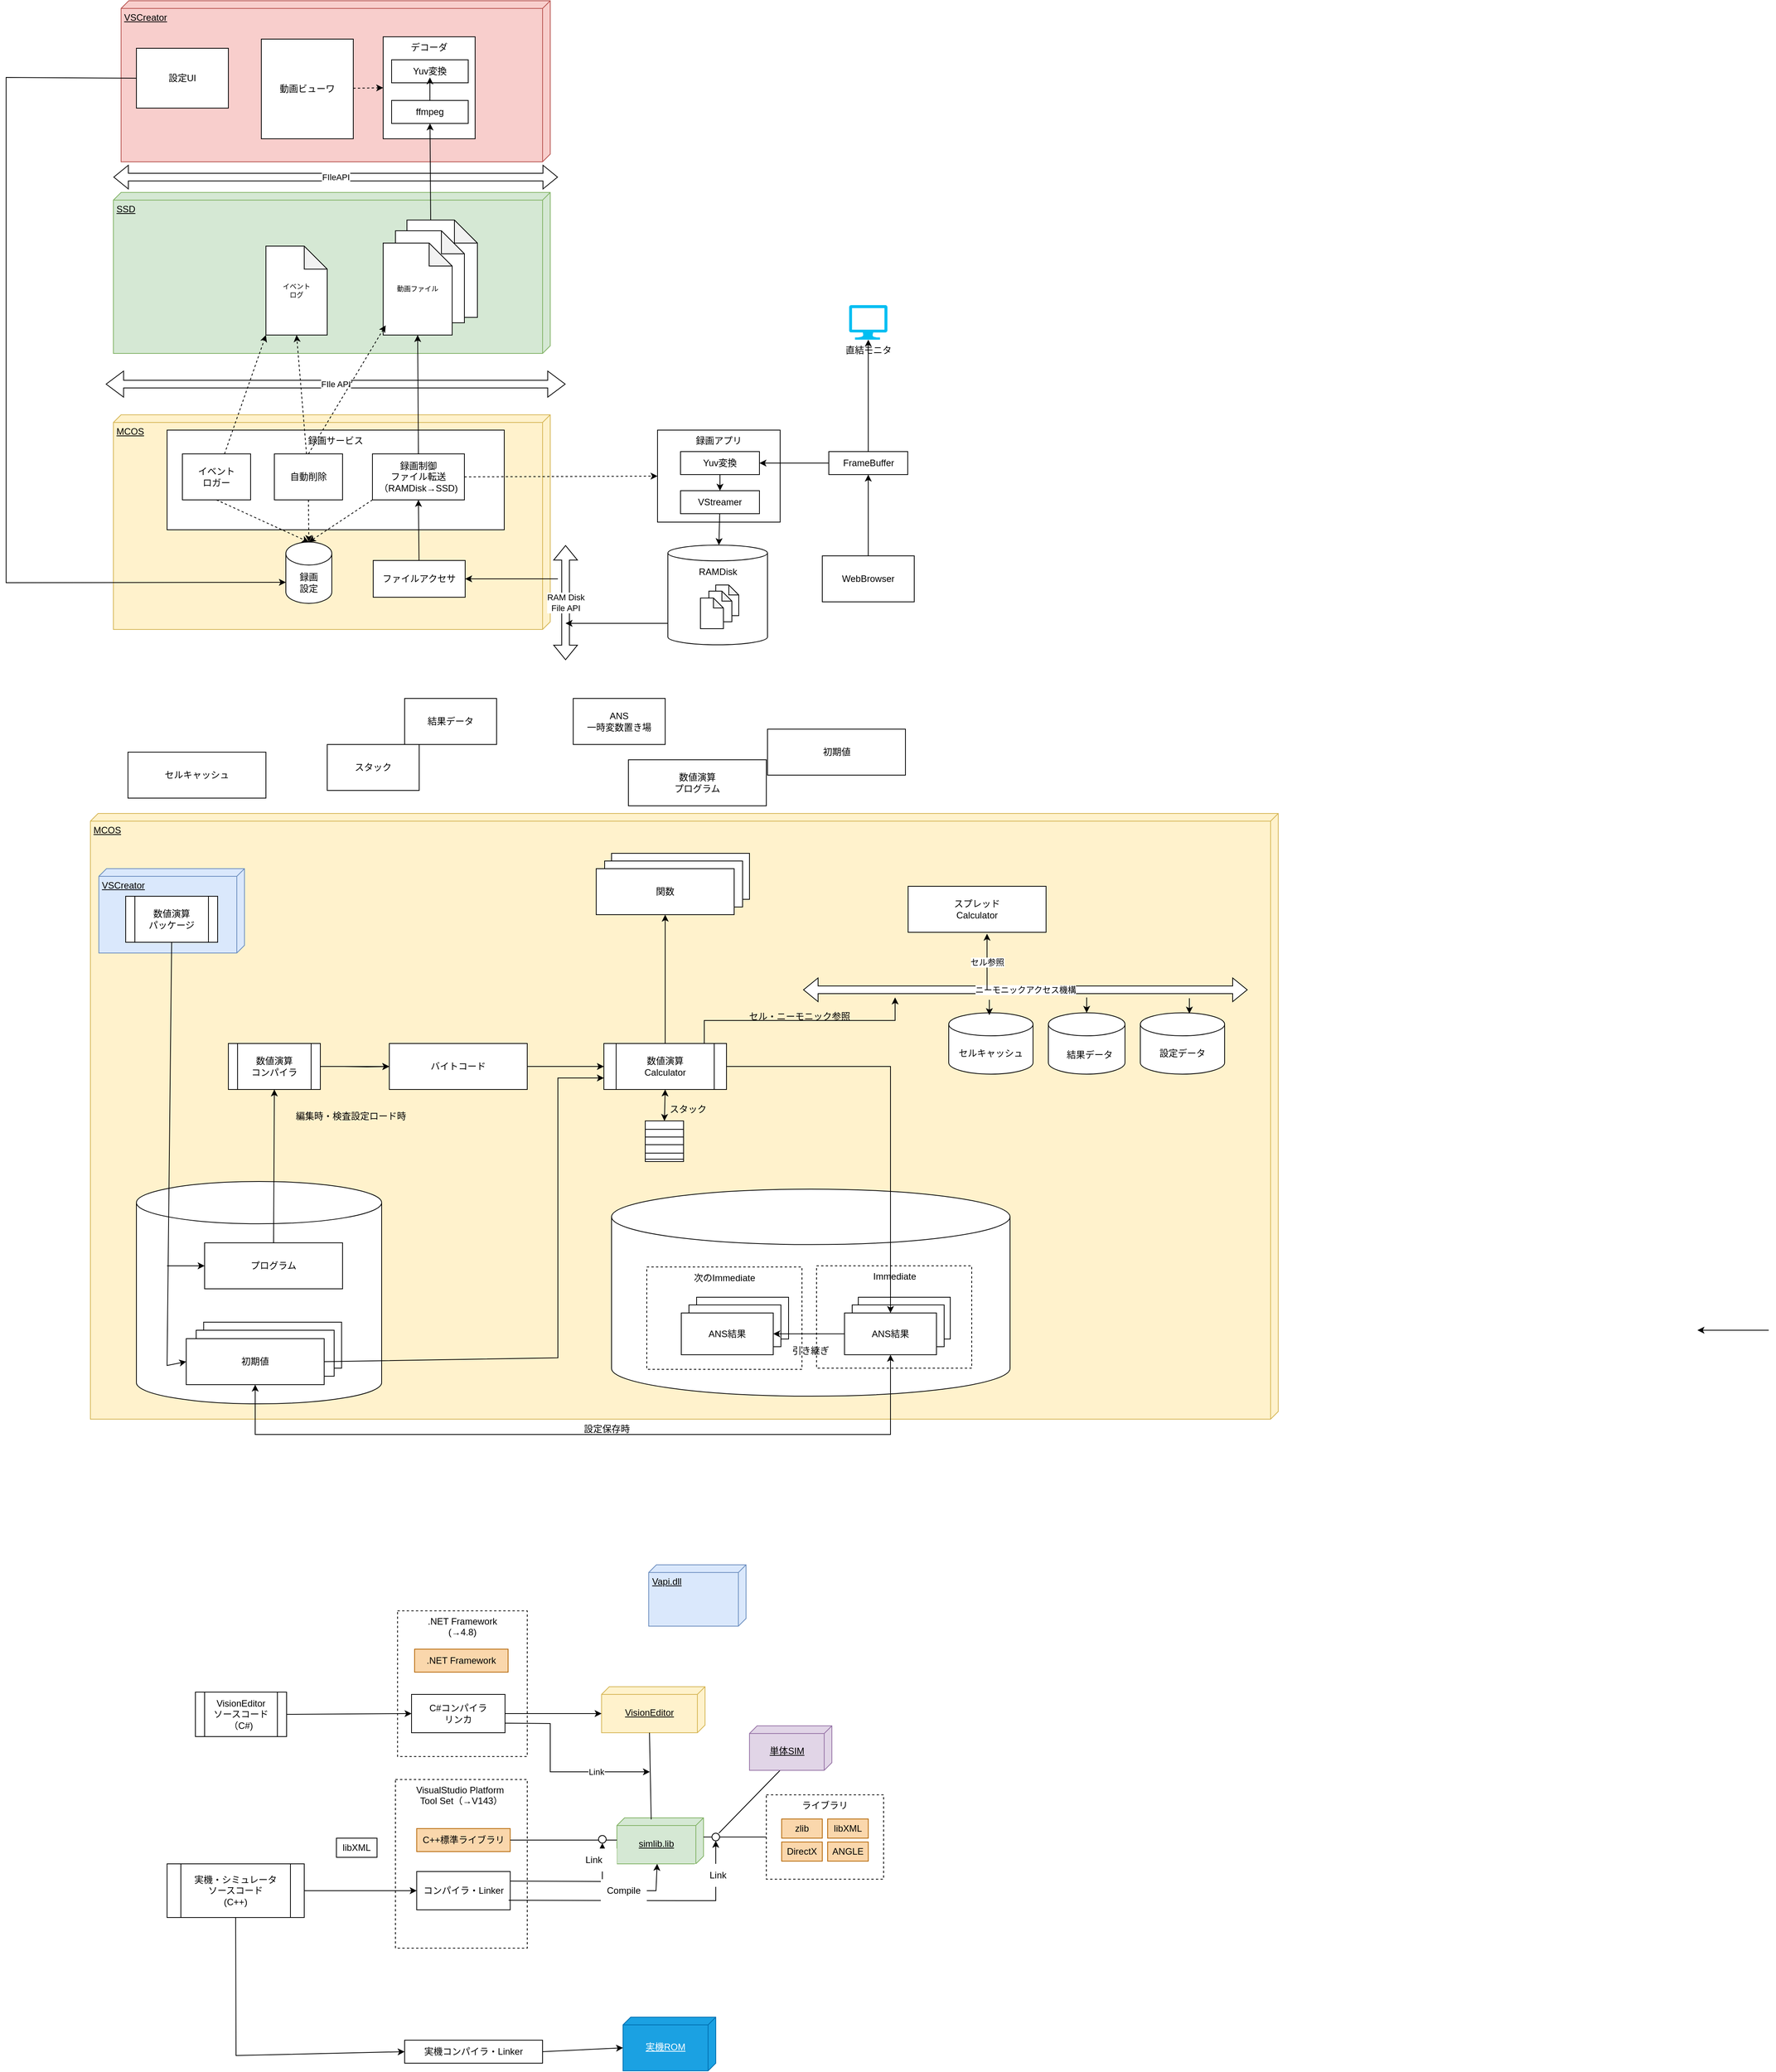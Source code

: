 <mxfile version="27.0.9">
  <diagram name="ページ1" id="sQvZkpDGWBvRYiGQjWFD">
    <mxGraphModel dx="1917" dy="825" grid="1" gridSize="10" guides="1" tooltips="1" connect="1" arrows="1" fold="1" page="1" pageScale="1" pageWidth="827" pageHeight="1169" math="0" shadow="0">
      <root>
        <mxCell id="0" />
        <mxCell id="1" parent="0" />
        <mxCell id="NYWCXegJs1Ac4805hIT8-42" value="VisualStudio Platform&amp;nbsp;&lt;div&gt;Tool Set&lt;span style=&quot;background-color: transparent; color: light-dark(rgb(0, 0, 0), rgb(255, 255, 255));&quot;&gt;（→V143）&lt;/span&gt;&lt;/div&gt;" style="rounded=0;whiteSpace=wrap;html=1;dashed=1;verticalAlign=top;" vertex="1" parent="1">
          <mxGeometry x="468" y="2330" width="172" height="220" as="geometry" />
        </mxCell>
        <mxCell id="z3cWCiB7cAhFi7ba4ayj-67" value="MCOS" style="verticalAlign=top;align=left;spacingTop=8;spacingLeft=2;spacingRight=12;shape=cube;size=10;direction=south;fontStyle=4;html=1;whiteSpace=wrap;fillColor=#fff2cc;strokeColor=#d6b656;" parent="1" vertex="1">
          <mxGeometry x="70" y="1070" width="1550" height="790" as="geometry" />
        </mxCell>
        <mxCell id="z3cWCiB7cAhFi7ba4ayj-28" value="" style="shape=cylinder3;whiteSpace=wrap;html=1;boundedLbl=1;backgroundOutline=1;size=36.143;" parent="1" vertex="1">
          <mxGeometry x="750" y="1560" width="520" height="270" as="geometry" />
        </mxCell>
        <mxCell id="z3cWCiB7cAhFi7ba4ayj-61" value="次のImmediate" style="rounded=0;whiteSpace=wrap;html=1;verticalAlign=top;dashed=1;" parent="1" vertex="1">
          <mxGeometry x="796" y="1661.5" width="202.5" height="133.5" as="geometry" />
        </mxCell>
        <mxCell id="z3cWCiB7cAhFi7ba4ayj-59" value="Immediate" style="rounded=0;whiteSpace=wrap;html=1;verticalAlign=top;dashed=1;" parent="1" vertex="1">
          <mxGeometry x="1017.5" y="1660" width="202.5" height="133.5" as="geometry" />
        </mxCell>
        <mxCell id="-WGEHsa4TVuahqUQFX7x-6" value="MCOS" style="verticalAlign=top;align=left;spacingTop=8;spacingLeft=2;spacingRight=12;shape=cube;size=10;direction=south;fontStyle=4;html=1;whiteSpace=wrap;fillColor=#fff2cc;strokeColor=#d6b656;" parent="1" vertex="1">
          <mxGeometry x="100" y="550" width="570" height="280" as="geometry" />
        </mxCell>
        <mxCell id="-WGEHsa4TVuahqUQFX7x-60" value="録画サービス" style="rounded=0;whiteSpace=wrap;html=1;verticalAlign=top;" parent="1" vertex="1">
          <mxGeometry x="170" y="570" width="440" height="130" as="geometry" />
        </mxCell>
        <mxCell id="-WGEHsa4TVuahqUQFX7x-14" value="VSCreator" style="verticalAlign=top;align=left;spacingTop=8;spacingLeft=2;spacingRight=12;shape=cube;size=10;direction=south;fontStyle=4;html=1;whiteSpace=wrap;fillColor=#dae8fc;strokeColor=#6c8ebf;" parent="1" vertex="1">
          <mxGeometry x="81" y="1142" width="190" height="110" as="geometry" />
        </mxCell>
        <mxCell id="-WGEHsa4TVuahqUQFX7x-38" value="録画アプリ" style="rounded=0;whiteSpace=wrap;html=1;verticalAlign=top;" parent="1" vertex="1">
          <mxGeometry x="810" y="570" width="160" height="120" as="geometry" />
        </mxCell>
        <mxCell id="-WGEHsa4TVuahqUQFX7x-1" value="SSD" style="verticalAlign=top;align=left;spacingTop=8;spacingLeft=2;spacingRight=12;shape=cube;size=10;direction=south;fontStyle=4;html=1;whiteSpace=wrap;fillColor=#d5e8d4;strokeColor=#82b366;" parent="1" vertex="1">
          <mxGeometry x="100" y="260" width="570" height="210" as="geometry" />
        </mxCell>
        <mxCell id="-WGEHsa4TVuahqUQFX7x-2" value="" style="shape=note;whiteSpace=wrap;html=1;backgroundOutline=1;darkOpacity=0.05;fontSize=9;" parent="1" vertex="1">
          <mxGeometry x="483" y="296" width="92" height="127" as="geometry" />
        </mxCell>
        <mxCell id="-WGEHsa4TVuahqUQFX7x-3" value="動画ファイル" style="shape=note;whiteSpace=wrap;html=1;backgroundOutline=1;darkOpacity=0.05;fontSize=9;" parent="1" vertex="1">
          <mxGeometry x="468" y="310" width="90" height="120" as="geometry" />
        </mxCell>
        <mxCell id="-WGEHsa4TVuahqUQFX7x-4" value="動画ファイル" style="shape=note;whiteSpace=wrap;html=1;backgroundOutline=1;darkOpacity=0.05;fontSize=9;" parent="1" vertex="1">
          <mxGeometry x="452" y="326" width="90" height="120" as="geometry" />
        </mxCell>
        <mxCell id="-WGEHsa4TVuahqUQFX7x-5" value="イベント&lt;div&gt;ログ&lt;/div&gt;" style="shape=note;whiteSpace=wrap;html=1;backgroundOutline=1;darkOpacity=0.05;fontSize=9;" parent="1" vertex="1">
          <mxGeometry x="299" y="330" width="80" height="116" as="geometry" />
        </mxCell>
        <mxCell id="-WGEHsa4TVuahqUQFX7x-7" value="VSCreator" style="verticalAlign=top;align=left;spacingTop=8;spacingLeft=2;spacingRight=12;shape=cube;size=10;direction=south;fontStyle=4;html=1;whiteSpace=wrap;fillColor=#f8cecc;strokeColor=#b85450;" parent="1" vertex="1">
          <mxGeometry x="110" y="10" width="560" height="210" as="geometry" />
        </mxCell>
        <mxCell id="-WGEHsa4TVuahqUQFX7x-8" value="FIle API" style="shape=flexArrow;endArrow=classic;startArrow=classic;html=1;rounded=0;fillColor=default;endWidth=23.077;endSize=7.262;startWidth=23.077;startSize=7.262;" parent="1" edge="1">
          <mxGeometry width="100" height="100" relative="1" as="geometry">
            <mxPoint x="90" y="510" as="sourcePoint" />
            <mxPoint x="690" y="510" as="targetPoint" />
            <Array as="points" />
          </mxGeometry>
        </mxCell>
        <mxCell id="-WGEHsa4TVuahqUQFX7x-9" value="動画ビューワ" style="rounded=0;whiteSpace=wrap;html=1;" parent="1" vertex="1">
          <mxGeometry x="293" y="60" width="120" height="130" as="geometry" />
        </mxCell>
        <mxCell id="-WGEHsa4TVuahqUQFX7x-10" value="設定UI" style="rounded=0;whiteSpace=wrap;html=1;" parent="1" vertex="1">
          <mxGeometry x="130" y="72" width="120" height="78" as="geometry" />
        </mxCell>
        <mxCell id="-WGEHsa4TVuahqUQFX7x-11" value="録画&lt;div&gt;設定&lt;/div&gt;" style="shape=cylinder3;whiteSpace=wrap;html=1;boundedLbl=1;backgroundOutline=1;size=15;" parent="1" vertex="1">
          <mxGeometry x="325" y="716" width="60" height="80" as="geometry" />
        </mxCell>
        <mxCell id="-WGEHsa4TVuahqUQFX7x-12" value="" style="endArrow=classic;html=1;rounded=0;exitX=0;exitY=0.5;exitDx=0;exitDy=0;entryX=0;entryY=0;entryDx=0;entryDy=52.5;entryPerimeter=0;" parent="1" source="-WGEHsa4TVuahqUQFX7x-10" target="-WGEHsa4TVuahqUQFX7x-11" edge="1">
          <mxGeometry width="50" height="50" relative="1" as="geometry">
            <mxPoint x="90" y="50.0" as="sourcePoint" />
            <mxPoint x="99" y="637.348" as="targetPoint" />
            <Array as="points">
              <mxPoint x="-40" y="110" />
              <mxPoint x="-40" y="769" />
            </Array>
          </mxGeometry>
        </mxCell>
        <mxCell id="-WGEHsa4TVuahqUQFX7x-13" value="録画制御&lt;div&gt;ファイル転送&lt;/div&gt;&lt;div&gt;（RAMDisk→SSD)&lt;/div&gt;" style="rounded=0;whiteSpace=wrap;html=1;" parent="1" vertex="1">
          <mxGeometry x="438" y="601" width="120" height="60" as="geometry" />
        </mxCell>
        <mxCell id="-WGEHsa4TVuahqUQFX7x-15" value="RAM Disk&lt;div&gt;File API&lt;/div&gt;" style="shape=flexArrow;endArrow=classic;startArrow=classic;html=1;rounded=0;" parent="1" edge="1">
          <mxGeometry width="100" height="100" relative="1" as="geometry">
            <mxPoint x="690" y="870" as="sourcePoint" />
            <mxPoint x="690" y="720" as="targetPoint" />
          </mxGeometry>
        </mxCell>
        <mxCell id="-WGEHsa4TVuahqUQFX7x-17" value="WebBrowser" style="rounded=0;whiteSpace=wrap;html=1;" parent="1" vertex="1">
          <mxGeometry x="1025" y="734" width="120" height="60" as="geometry" />
        </mxCell>
        <mxCell id="-WGEHsa4TVuahqUQFX7x-18" value="直結モニタ" style="verticalLabelPosition=bottom;html=1;verticalAlign=top;align=center;strokeColor=none;fillColor=#00BEF2;shape=mxgraph.azure.computer;pointerEvents=1;" parent="1" vertex="1">
          <mxGeometry x="1060" y="407" width="50" height="45" as="geometry" />
        </mxCell>
        <mxCell id="-WGEHsa4TVuahqUQFX7x-19" value="FrameBuffer" style="rounded=0;whiteSpace=wrap;html=1;" parent="1" vertex="1">
          <mxGeometry x="1033.5" y="598" width="103" height="30" as="geometry" />
        </mxCell>
        <mxCell id="-WGEHsa4TVuahqUQFX7x-22" value="Yuv変換" style="rounded=0;whiteSpace=wrap;html=1;" parent="1" vertex="1">
          <mxGeometry x="840" y="598" width="103" height="30" as="geometry" />
        </mxCell>
        <mxCell id="-WGEHsa4TVuahqUQFX7x-23" value="VStreamer" style="rounded=0;whiteSpace=wrap;html=1;" parent="1" vertex="1">
          <mxGeometry x="840" y="649" width="103" height="30" as="geometry" />
        </mxCell>
        <mxCell id="-WGEHsa4TVuahqUQFX7x-25" value="RAMDisk" style="shape=cylinder3;whiteSpace=wrap;html=1;boundedLbl=1;backgroundOutline=1;size=10.231;verticalAlign=top;" parent="1" vertex="1">
          <mxGeometry x="823.5" y="720" width="130" height="130" as="geometry" />
        </mxCell>
        <mxCell id="-WGEHsa4TVuahqUQFX7x-28" value="" style="shape=note;whiteSpace=wrap;html=1;backgroundOutline=1;darkOpacity=0.05;fontSize=9;size=13;" parent="1" vertex="1">
          <mxGeometry x="886" y="772" width="30" height="40" as="geometry" />
        </mxCell>
        <mxCell id="-WGEHsa4TVuahqUQFX7x-30" value="" style="shape=note;whiteSpace=wrap;html=1;backgroundOutline=1;darkOpacity=0.05;fontSize=9;size=13;" parent="1" vertex="1">
          <mxGeometry x="877" y="780" width="30" height="40" as="geometry" />
        </mxCell>
        <mxCell id="-WGEHsa4TVuahqUQFX7x-31" value="" style="shape=note;whiteSpace=wrap;html=1;backgroundOutline=1;darkOpacity=0.05;fontSize=9;size=13;" parent="1" vertex="1">
          <mxGeometry x="866" y="789" width="30" height="40" as="geometry" />
        </mxCell>
        <mxCell id="-WGEHsa4TVuahqUQFX7x-36" value="" style="endArrow=classic;html=1;rounded=0;entryX=0.5;entryY=1;entryDx=0;entryDy=0;exitX=0.5;exitY=0;exitDx=0;exitDy=0;" parent="1" source="-WGEHsa4TVuahqUQFX7x-17" target="-WGEHsa4TVuahqUQFX7x-19" edge="1">
          <mxGeometry width="50" height="50" relative="1" as="geometry">
            <mxPoint x="1080" y="736" as="sourcePoint" />
            <mxPoint x="1130" y="706" as="targetPoint" />
          </mxGeometry>
        </mxCell>
        <mxCell id="-WGEHsa4TVuahqUQFX7x-37" value="" style="endArrow=classic;html=1;rounded=0;exitX=0.5;exitY=0;exitDx=0;exitDy=0;" parent="1" source="-WGEHsa4TVuahqUQFX7x-19" target="-WGEHsa4TVuahqUQFX7x-18" edge="1">
          <mxGeometry width="50" height="50" relative="1" as="geometry">
            <mxPoint x="1095" y="748" as="sourcePoint" />
            <mxPoint x="1095" y="649" as="targetPoint" />
          </mxGeometry>
        </mxCell>
        <mxCell id="-WGEHsa4TVuahqUQFX7x-40" value="" style="endArrow=classic;html=1;rounded=0;entryX=1;entryY=0.5;entryDx=0;entryDy=0;exitX=0;exitY=0.5;exitDx=0;exitDy=0;" parent="1" source="-WGEHsa4TVuahqUQFX7x-19" target="-WGEHsa4TVuahqUQFX7x-22" edge="1">
          <mxGeometry width="50" height="50" relative="1" as="geometry">
            <mxPoint x="1095" y="741" as="sourcePoint" />
            <mxPoint x="1095" y="642" as="targetPoint" />
          </mxGeometry>
        </mxCell>
        <mxCell id="-WGEHsa4TVuahqUQFX7x-41" value="" style="endArrow=classic;html=1;rounded=0;entryX=0.5;entryY=0;entryDx=0;entryDy=0;exitX=0.5;exitY=1;exitDx=0;exitDy=0;" parent="1" source="-WGEHsa4TVuahqUQFX7x-22" target="-WGEHsa4TVuahqUQFX7x-23" edge="1">
          <mxGeometry width="50" height="50" relative="1" as="geometry">
            <mxPoint x="1044" y="623" as="sourcePoint" />
            <mxPoint x="953" y="623" as="targetPoint" />
          </mxGeometry>
        </mxCell>
        <mxCell id="-WGEHsa4TVuahqUQFX7x-42" value="" style="endArrow=classic;html=1;rounded=0;" parent="1" source="-WGEHsa4TVuahqUQFX7x-23" target="-WGEHsa4TVuahqUQFX7x-25" edge="1">
          <mxGeometry width="50" height="50" relative="1" as="geometry">
            <mxPoint x="890" y="690" as="sourcePoint" />
            <mxPoint x="901" y="666" as="targetPoint" />
          </mxGeometry>
        </mxCell>
        <mxCell id="-WGEHsa4TVuahqUQFX7x-43" value="" style="endArrow=classic;html=1;rounded=0;entryX=0;entryY=0.5;entryDx=0;entryDy=0;dashed=1;exitX=1;exitY=0.5;exitDx=0;exitDy=0;" parent="1" source="-WGEHsa4TVuahqUQFX7x-13" target="-WGEHsa4TVuahqUQFX7x-38" edge="1">
          <mxGeometry width="50" height="50" relative="1" as="geometry">
            <mxPoint x="560" y="620" as="sourcePoint" />
            <mxPoint x="540" y="650" as="targetPoint" />
          </mxGeometry>
        </mxCell>
        <mxCell id="-WGEHsa4TVuahqUQFX7x-45" value="" style="endArrow=classic;html=1;rounded=0;exitX=0;exitY=0.5;exitDx=0;exitDy=0;exitPerimeter=0;" parent="1" edge="1">
          <mxGeometry width="50" height="50" relative="1" as="geometry">
            <mxPoint x="823.5" y="822" as="sourcePoint" />
            <mxPoint x="690" y="822" as="targetPoint" />
          </mxGeometry>
        </mxCell>
        <mxCell id="-WGEHsa4TVuahqUQFX7x-46" value="" style="endArrow=classic;html=1;rounded=0;dashed=1;exitX=0;exitY=1;exitDx=0;exitDy=0;entryX=0.5;entryY=0;entryDx=0;entryDy=0;entryPerimeter=0;" parent="1" source="-WGEHsa4TVuahqUQFX7x-13" target="-WGEHsa4TVuahqUQFX7x-11" edge="1">
          <mxGeometry width="50" height="50" relative="1" as="geometry">
            <mxPoint x="370" y="720" as="sourcePoint" />
            <mxPoint x="420" y="670" as="targetPoint" />
          </mxGeometry>
        </mxCell>
        <mxCell id="-WGEHsa4TVuahqUQFX7x-47" value="" style="endArrow=classic;html=1;rounded=0;" parent="1" target="-WGEHsa4TVuahqUQFX7x-48" edge="1">
          <mxGeometry width="50" height="50" relative="1" as="geometry">
            <mxPoint x="680" y="764" as="sourcePoint" />
            <mxPoint x="300" y="920" as="targetPoint" />
          </mxGeometry>
        </mxCell>
        <mxCell id="-WGEHsa4TVuahqUQFX7x-48" value="ファイルアクセサ" style="rounded=0;whiteSpace=wrap;html=1;" parent="1" vertex="1">
          <mxGeometry x="439" y="740" width="120" height="48" as="geometry" />
        </mxCell>
        <mxCell id="-WGEHsa4TVuahqUQFX7x-49" value="" style="endArrow=classic;html=1;rounded=0;entryX=0.5;entryY=1;entryDx=0;entryDy=0;" parent="1" source="-WGEHsa4TVuahqUQFX7x-48" target="-WGEHsa4TVuahqUQFX7x-13" edge="1">
          <mxGeometry width="50" height="50" relative="1" as="geometry">
            <mxPoint x="390" y="930" as="sourcePoint" />
            <mxPoint x="498" y="740" as="targetPoint" />
          </mxGeometry>
        </mxCell>
        <mxCell id="-WGEHsa4TVuahqUQFX7x-50" value="" style="endArrow=classic;html=1;rounded=0;entryX=0.5;entryY=1;entryDx=0;entryDy=0;entryPerimeter=0;exitX=0.5;exitY=0;exitDx=0;exitDy=0;" parent="1" source="-WGEHsa4TVuahqUQFX7x-13" target="-WGEHsa4TVuahqUQFX7x-4" edge="1">
          <mxGeometry width="50" height="50" relative="1" as="geometry">
            <mxPoint x="480" y="590" as="sourcePoint" />
            <mxPoint x="530" y="540" as="targetPoint" />
          </mxGeometry>
        </mxCell>
        <mxCell id="-WGEHsa4TVuahqUQFX7x-51" value="自動削除" style="rounded=0;whiteSpace=wrap;html=1;" parent="1" vertex="1">
          <mxGeometry x="310" y="601" width="89" height="60" as="geometry" />
        </mxCell>
        <mxCell id="-WGEHsa4TVuahqUQFX7x-52" value="" style="endArrow=classic;html=1;rounded=0;dashed=1;entryX=0.5;entryY=1;entryDx=0;entryDy=0;entryPerimeter=0;" parent="1" source="-WGEHsa4TVuahqUQFX7x-51" target="-WGEHsa4TVuahqUQFX7x-5" edge="1">
          <mxGeometry width="50" height="50" relative="1" as="geometry">
            <mxPoint x="448" y="666" as="sourcePoint" />
            <mxPoint x="200" y="753" as="targetPoint" />
          </mxGeometry>
        </mxCell>
        <mxCell id="-WGEHsa4TVuahqUQFX7x-54" value="イベント&lt;div&gt;ロガー&lt;/div&gt;" style="rounded=0;whiteSpace=wrap;html=1;" parent="1" vertex="1">
          <mxGeometry x="190" y="601" width="89" height="60" as="geometry" />
        </mxCell>
        <mxCell id="-WGEHsa4TVuahqUQFX7x-55" value="" style="endArrow=classic;html=1;rounded=0;dashed=1;entryX=0.036;entryY=0.895;entryDx=0;entryDy=0;entryPerimeter=0;exitX=0.5;exitY=0;exitDx=0;exitDy=0;" parent="1" source="-WGEHsa4TVuahqUQFX7x-51" target="-WGEHsa4TVuahqUQFX7x-4" edge="1">
          <mxGeometry width="50" height="50" relative="1" as="geometry">
            <mxPoint x="350" y="590" as="sourcePoint" />
            <mxPoint x="349" y="456" as="targetPoint" />
          </mxGeometry>
        </mxCell>
        <mxCell id="-WGEHsa4TVuahqUQFX7x-57" value="" style="endArrow=classic;html=1;rounded=0;dashed=1;entryX=0;entryY=1;entryDx=0;entryDy=0;entryPerimeter=0;" parent="1" source="-WGEHsa4TVuahqUQFX7x-54" target="-WGEHsa4TVuahqUQFX7x-5" edge="1">
          <mxGeometry width="50" height="50" relative="1" as="geometry">
            <mxPoint x="362" y="600" as="sourcePoint" />
            <mxPoint x="349" y="456" as="targetPoint" />
          </mxGeometry>
        </mxCell>
        <mxCell id="-WGEHsa4TVuahqUQFX7x-62" value="デコーダ" style="rounded=0;whiteSpace=wrap;html=1;verticalAlign=top;" parent="1" vertex="1">
          <mxGeometry x="452" y="57" width="120" height="133" as="geometry" />
        </mxCell>
        <mxCell id="-WGEHsa4TVuahqUQFX7x-63" value="ffmpeg" style="rounded=0;whiteSpace=wrap;html=1;" parent="1" vertex="1">
          <mxGeometry x="463" y="140" width="100" height="30" as="geometry" />
        </mxCell>
        <mxCell id="-WGEHsa4TVuahqUQFX7x-64" value="Yuv変換" style="rounded=0;whiteSpace=wrap;html=1;" parent="1" vertex="1">
          <mxGeometry x="463" y="87" width="100" height="30" as="geometry" />
        </mxCell>
        <mxCell id="-WGEHsa4TVuahqUQFX7x-66" value="" style="endArrow=classic;html=1;rounded=0;dashed=1;exitX=0.5;exitY=1;exitDx=0;exitDy=0;entryX=0.5;entryY=0;entryDx=0;entryDy=0;entryPerimeter=0;" parent="1" source="-WGEHsa4TVuahqUQFX7x-51" target="-WGEHsa4TVuahqUQFX7x-11" edge="1">
          <mxGeometry width="50" height="50" relative="1" as="geometry">
            <mxPoint x="448" y="671" as="sourcePoint" />
            <mxPoint x="269" y="752" as="targetPoint" />
          </mxGeometry>
        </mxCell>
        <mxCell id="-WGEHsa4TVuahqUQFX7x-67" value="" style="endArrow=classic;html=1;rounded=0;dashed=1;exitX=0.5;exitY=1;exitDx=0;exitDy=0;entryX=0.5;entryY=0;entryDx=0;entryDy=0;entryPerimeter=0;" parent="1" source="-WGEHsa4TVuahqUQFX7x-54" target="-WGEHsa4TVuahqUQFX7x-11" edge="1">
          <mxGeometry width="50" height="50" relative="1" as="geometry">
            <mxPoint x="365" y="671" as="sourcePoint" />
            <mxPoint x="269" y="741" as="targetPoint" />
          </mxGeometry>
        </mxCell>
        <mxCell id="-WGEHsa4TVuahqUQFX7x-69" value="FIleAPI" style="shape=flexArrow;endArrow=classic;startArrow=classic;html=1;rounded=0;fillColor=default;" parent="1" edge="1">
          <mxGeometry width="100" height="100" relative="1" as="geometry">
            <mxPoint x="100" y="240" as="sourcePoint" />
            <mxPoint x="680" y="240" as="targetPoint" />
          </mxGeometry>
        </mxCell>
        <mxCell id="-WGEHsa4TVuahqUQFX7x-61" value="" style="endArrow=classic;html=1;rounded=0;exitX=0;exitY=0;exitDx=31;exitDy=0;exitPerimeter=0;" parent="1" source="-WGEHsa4TVuahqUQFX7x-2" target="-WGEHsa4TVuahqUQFX7x-63" edge="1">
          <mxGeometry width="50" height="50" relative="1" as="geometry">
            <mxPoint x="508" y="611" as="sourcePoint" />
            <mxPoint x="507" y="456" as="targetPoint" />
          </mxGeometry>
        </mxCell>
        <mxCell id="-WGEHsa4TVuahqUQFX7x-71" value="" style="endArrow=classic;html=1;rounded=0;exitX=0.5;exitY=0;exitDx=0;exitDy=0;entryX=0.5;entryY=0.767;entryDx=0;entryDy=0;entryPerimeter=0;" parent="1" source="-WGEHsa4TVuahqUQFX7x-63" target="-WGEHsa4TVuahqUQFX7x-64" edge="1">
          <mxGeometry width="50" height="50" relative="1" as="geometry">
            <mxPoint x="520" y="150" as="sourcePoint" />
            <mxPoint x="500" y="102" as="targetPoint" />
            <Array as="points" />
          </mxGeometry>
        </mxCell>
        <mxCell id="-WGEHsa4TVuahqUQFX7x-72" value="" style="endArrow=classic;html=1;rounded=0;dashed=1;entryX=0;entryY=0.5;entryDx=0;entryDy=0;" parent="1" source="-WGEHsa4TVuahqUQFX7x-9" target="-WGEHsa4TVuahqUQFX7x-62" edge="1">
          <mxGeometry width="50" height="50" relative="1" as="geometry">
            <mxPoint x="365" y="611" as="sourcePoint" />
            <mxPoint x="465" y="443" as="targetPoint" />
          </mxGeometry>
        </mxCell>
        <mxCell id="z3cWCiB7cAhFi7ba4ayj-1" value="スプレッド&lt;br&gt;&lt;div&gt;Calculator&lt;/div&gt;" style="rounded=0;whiteSpace=wrap;html=1;" parent="1" vertex="1">
          <mxGeometry x="1137" y="1165" width="180" height="60" as="geometry" />
        </mxCell>
        <mxCell id="z3cWCiB7cAhFi7ba4ayj-3" value="セルキャッシュ" style="rounded=0;whiteSpace=wrap;html=1;" parent="1" vertex="1">
          <mxGeometry x="119" y="990" width="180" height="60" as="geometry" />
        </mxCell>
        <mxCell id="z3cWCiB7cAhFi7ba4ayj-4" value="スタック" style="rounded=0;whiteSpace=wrap;html=1;" parent="1" vertex="1">
          <mxGeometry x="379" y="980" width="120" height="60" as="geometry" />
        </mxCell>
        <mxCell id="z3cWCiB7cAhFi7ba4ayj-22" value="" style="edgeStyle=orthogonalEdgeStyle;rounded=0;orthogonalLoop=1;jettySize=auto;html=1;" parent="1" target="z3cWCiB7cAhFi7ba4ayj-15" edge="1">
          <mxGeometry relative="1" as="geometry">
            <mxPoint x="401" y="1400" as="sourcePoint" />
          </mxGeometry>
        </mxCell>
        <mxCell id="z3cWCiB7cAhFi7ba4ayj-6" value="数値演算&lt;div&gt;プログラム&lt;/div&gt;" style="rounded=0;whiteSpace=wrap;html=1;" parent="1" vertex="1">
          <mxGeometry x="772" y="1000" width="180" height="60" as="geometry" />
        </mxCell>
        <mxCell id="z3cWCiB7cAhFi7ba4ayj-8" value="初期値" style="rounded=0;whiteSpace=wrap;html=1;" parent="1" vertex="1">
          <mxGeometry x="953.5" y="960" width="180" height="60" as="geometry" />
        </mxCell>
        <mxCell id="z3cWCiB7cAhFi7ba4ayj-9" value="ANS&lt;div&gt;一時変数置き場&lt;/div&gt;" style="rounded=0;whiteSpace=wrap;html=1;" parent="1" vertex="1">
          <mxGeometry x="700" y="920" width="120" height="60" as="geometry" />
        </mxCell>
        <mxCell id="z3cWCiB7cAhFi7ba4ayj-10" value="結果データ" style="rounded=0;whiteSpace=wrap;html=1;" parent="1" vertex="1">
          <mxGeometry x="480" y="920" width="120" height="60" as="geometry" />
        </mxCell>
        <mxCell id="z3cWCiB7cAhFi7ba4ayj-24" value="" style="edgeStyle=orthogonalEdgeStyle;rounded=0;orthogonalLoop=1;jettySize=auto;html=1;entryX=0;entryY=0.5;entryDx=0;entryDy=0;entryPerimeter=0;exitX=1;exitY=0.5;exitDx=0;exitDy=0;" parent="1" source="z3cWCiB7cAhFi7ba4ayj-15" target="z3cWCiB7cAhFi7ba4ayj-64" edge="1">
          <mxGeometry relative="1" as="geometry">
            <mxPoint x="736.0" y="1400" as="targetPoint" />
          </mxGeometry>
        </mxCell>
        <mxCell id="z3cWCiB7cAhFi7ba4ayj-15" value="バイトコード" style="rounded=0;whiteSpace=wrap;html=1;" parent="1" vertex="1">
          <mxGeometry x="460" y="1370" width="180" height="60" as="geometry" />
        </mxCell>
        <mxCell id="z3cWCiB7cAhFi7ba4ayj-18" value="" style="endArrow=classic;html=1;rounded=0;exitX=1;exitY=0.5;exitDx=0;exitDy=0;entryX=0;entryY=0.5;entryDx=0;entryDy=0;" parent="1" source="z3cWCiB7cAhFi7ba4ayj-62" target="z3cWCiB7cAhFi7ba4ayj-15" edge="1">
          <mxGeometry width="50" height="50" relative="1" as="geometry">
            <mxPoint x="401" y="1400" as="sourcePoint" />
            <mxPoint x="600" y="1400" as="targetPoint" />
          </mxGeometry>
        </mxCell>
        <mxCell id="z3cWCiB7cAhFi7ba4ayj-26" value="" style="shape=cylinder3;whiteSpace=wrap;html=1;boundedLbl=1;backgroundOutline=1;size=27.571;" parent="1" vertex="1">
          <mxGeometry x="130" y="1550" width="320" height="290" as="geometry" />
        </mxCell>
        <mxCell id="z3cWCiB7cAhFi7ba4ayj-14" value="プログラム" style="rounded=0;whiteSpace=wrap;html=1;" parent="1" vertex="1">
          <mxGeometry x="219" y="1630" width="180" height="60" as="geometry" />
        </mxCell>
        <mxCell id="z3cWCiB7cAhFi7ba4ayj-16" value="" style="endArrow=classic;html=1;rounded=0;exitX=0.5;exitY=0;exitDx=0;exitDy=0;entryX=0.5;entryY=1;entryDx=0;entryDy=0;" parent="1" source="z3cWCiB7cAhFi7ba4ayj-14" target="z3cWCiB7cAhFi7ba4ayj-62" edge="1">
          <mxGeometry width="50" height="50" relative="1" as="geometry">
            <mxPoint x="252" y="1440" as="sourcePoint" />
            <mxPoint x="311" y="1430" as="targetPoint" />
          </mxGeometry>
        </mxCell>
        <mxCell id="z3cWCiB7cAhFi7ba4ayj-7" value="初期値" style="rounded=0;whiteSpace=wrap;html=1;" parent="1" vertex="1">
          <mxGeometry x="217.75" y="1733.5" width="180" height="60" as="geometry" />
        </mxCell>
        <mxCell id="z3cWCiB7cAhFi7ba4ayj-12" value="初期値" style="rounded=0;whiteSpace=wrap;html=1;" parent="1" vertex="1">
          <mxGeometry x="208" y="1744" width="180" height="60" as="geometry" />
        </mxCell>
        <mxCell id="z3cWCiB7cAhFi7ba4ayj-13" value="初期値" style="rounded=0;whiteSpace=wrap;html=1;" parent="1" vertex="1">
          <mxGeometry x="195" y="1755" width="180" height="60" as="geometry" />
        </mxCell>
        <mxCell id="z3cWCiB7cAhFi7ba4ayj-25" value="" style="endArrow=classic;html=1;rounded=0;exitX=1;exitY=0.5;exitDx=0;exitDy=0;entryX=0;entryY=0.75;entryDx=0;entryDy=0;" parent="1" source="z3cWCiB7cAhFi7ba4ayj-13" target="z3cWCiB7cAhFi7ba4ayj-64" edge="1">
          <mxGeometry width="50" height="50" relative="1" as="geometry">
            <mxPoint x="390" y="1630" as="sourcePoint" />
            <mxPoint x="736.0" y="1415" as="targetPoint" />
            <Array as="points">
              <mxPoint x="680" y="1780" />
              <mxPoint x="680" y="1580" />
              <mxPoint x="680" y="1415" />
            </Array>
          </mxGeometry>
        </mxCell>
        <mxCell id="z3cWCiB7cAhFi7ba4ayj-29" value="関数" style="rounded=0;whiteSpace=wrap;html=1;" parent="1" vertex="1">
          <mxGeometry x="750" y="1122" width="180" height="60" as="geometry" />
        </mxCell>
        <mxCell id="z3cWCiB7cAhFi7ba4ayj-30" value="関数" style="rounded=0;whiteSpace=wrap;html=1;" parent="1" vertex="1">
          <mxGeometry x="741" y="1132" width="180" height="60" as="geometry" />
        </mxCell>
        <mxCell id="z3cWCiB7cAhFi7ba4ayj-31" value="関数" style="rounded=0;whiteSpace=wrap;html=1;" parent="1" vertex="1">
          <mxGeometry x="730" y="1142" width="180" height="60" as="geometry" />
        </mxCell>
        <mxCell id="z3cWCiB7cAhFi7ba4ayj-32" value="" style="endArrow=classic;html=1;rounded=0;entryX=0.5;entryY=1;entryDx=0;entryDy=0;exitX=0.5;exitY=0;exitDx=0;exitDy=0;" parent="1" source="z3cWCiB7cAhFi7ba4ayj-64" target="z3cWCiB7cAhFi7ba4ayj-31" edge="1">
          <mxGeometry width="50" height="50" relative="1" as="geometry">
            <mxPoint x="826.0" y="1370" as="sourcePoint" />
            <mxPoint x="900" y="1480" as="targetPoint" />
          </mxGeometry>
        </mxCell>
        <mxCell id="z3cWCiB7cAhFi7ba4ayj-33" value="ANS結果" style="rounded=0;whiteSpace=wrap;html=1;" parent="1" vertex="1">
          <mxGeometry x="1072" y="1701" width="120" height="54.5" as="geometry" />
        </mxCell>
        <mxCell id="z3cWCiB7cAhFi7ba4ayj-34" value="ANS結果" style="rounded=0;whiteSpace=wrap;html=1;" parent="1" vertex="1">
          <mxGeometry x="1064" y="1711" width="120" height="54.5" as="geometry" />
        </mxCell>
        <mxCell id="z3cWCiB7cAhFi7ba4ayj-35" value="ANS結果" style="rounded=0;whiteSpace=wrap;html=1;" parent="1" vertex="1">
          <mxGeometry x="1054" y="1721.5" width="120" height="54.5" as="geometry" />
        </mxCell>
        <mxCell id="z3cWCiB7cAhFi7ba4ayj-39" value="" style="endArrow=classic;html=1;rounded=0;exitX=1;exitY=0.5;exitDx=0;exitDy=0;entryX=0.5;entryY=0;entryDx=0;entryDy=0;" parent="1" source="z3cWCiB7cAhFi7ba4ayj-64" target="z3cWCiB7cAhFi7ba4ayj-35" edge="1">
          <mxGeometry width="50" height="50" relative="1" as="geometry">
            <mxPoint x="916.0" y="1400" as="sourcePoint" />
            <mxPoint x="1140" y="1380" as="targetPoint" />
            <Array as="points">
              <mxPoint x="1114" y="1400" />
            </Array>
          </mxGeometry>
        </mxCell>
        <mxCell id="z3cWCiB7cAhFi7ba4ayj-40" value="ANS結果" style="rounded=0;whiteSpace=wrap;html=1;" parent="1" vertex="1">
          <mxGeometry x="861" y="1701" width="120" height="54.5" as="geometry" />
        </mxCell>
        <mxCell id="z3cWCiB7cAhFi7ba4ayj-41" value="ANS結果" style="rounded=0;whiteSpace=wrap;html=1;" parent="1" vertex="1">
          <mxGeometry x="851" y="1711" width="120" height="54.5" as="geometry" />
        </mxCell>
        <mxCell id="z3cWCiB7cAhFi7ba4ayj-42" value="ANS結果" style="rounded=0;whiteSpace=wrap;html=1;" parent="1" vertex="1">
          <mxGeometry x="841" y="1721.5" width="120" height="54.5" as="geometry" />
        </mxCell>
        <mxCell id="z3cWCiB7cAhFi7ba4ayj-46" value="" style="endArrow=classic;html=1;rounded=0;exitX=0.75;exitY=0;exitDx=0;exitDy=0;" parent="1" edge="1">
          <mxGeometry width="50" height="50" relative="1" as="geometry">
            <mxPoint x="871.0" y="1370" as="sourcePoint" />
            <mxPoint x="1120" y="1310" as="targetPoint" />
            <Array as="points">
              <mxPoint x="871" y="1340" />
              <mxPoint x="1120" y="1340" />
            </Array>
          </mxGeometry>
        </mxCell>
        <mxCell id="z3cWCiB7cAhFi7ba4ayj-47" value="ニーモニックアクセス機構" style="shape=flexArrow;endArrow=classic;startArrow=classic;html=1;rounded=0;fillColor=default;" parent="1" edge="1">
          <mxGeometry width="100" height="100" relative="1" as="geometry">
            <mxPoint x="1000" y="1300" as="sourcePoint" />
            <mxPoint x="1580" y="1300" as="targetPoint" />
          </mxGeometry>
        </mxCell>
        <mxCell id="z3cWCiB7cAhFi7ba4ayj-48" value="セル参照" style="endArrow=classic;html=1;rounded=0;entryX=0.572;entryY=1.031;entryDx=0;entryDy=0;entryPerimeter=0;" parent="1" target="z3cWCiB7cAhFi7ba4ayj-1" edge="1">
          <mxGeometry width="50" height="50" relative="1" as="geometry">
            <mxPoint x="1240" y="1300" as="sourcePoint" />
            <mxPoint x="1340" y="1360" as="targetPoint" />
          </mxGeometry>
        </mxCell>
        <mxCell id="z3cWCiB7cAhFi7ba4ayj-49" value="" style="shape=cylinder3;whiteSpace=wrap;html=1;boundedLbl=1;backgroundOutline=1;size=15;" parent="1" vertex="1">
          <mxGeometry x="1320" y="1330" width="100" height="80" as="geometry" />
        </mxCell>
        <mxCell id="z3cWCiB7cAhFi7ba4ayj-50" value="結果データ" style="text;strokeColor=none;align=center;fillColor=none;html=1;verticalAlign=middle;whiteSpace=wrap;rounded=0;" parent="1" vertex="1">
          <mxGeometry x="1324" y="1370" width="100" height="30" as="geometry" />
        </mxCell>
        <mxCell id="z3cWCiB7cAhFi7ba4ayj-51" value="設定データ" style="shape=cylinder3;whiteSpace=wrap;html=1;boundedLbl=1;backgroundOutline=1;size=15;" parent="1" vertex="1">
          <mxGeometry x="1440" y="1330" width="110" height="80" as="geometry" />
        </mxCell>
        <mxCell id="z3cWCiB7cAhFi7ba4ayj-52" value="" style="endArrow=classic;html=1;rounded=0;" parent="1" target="z3cWCiB7cAhFi7ba4ayj-49" edge="1">
          <mxGeometry width="50" height="50" relative="1" as="geometry">
            <mxPoint x="1370" y="1310" as="sourcePoint" />
            <mxPoint x="1410" y="1420" as="targetPoint" />
          </mxGeometry>
        </mxCell>
        <mxCell id="z3cWCiB7cAhFi7ba4ayj-53" value="" style="endArrow=classic;html=1;rounded=0;" parent="1" edge="1">
          <mxGeometry width="50" height="50" relative="1" as="geometry">
            <mxPoint x="1504" y="1311" as="sourcePoint" />
            <mxPoint x="1504" y="1331" as="targetPoint" />
          </mxGeometry>
        </mxCell>
        <mxCell id="z3cWCiB7cAhFi7ba4ayj-54" value="セル・ニーモニック参照" style="text;html=1;align=center;verticalAlign=middle;whiteSpace=wrap;rounded=0;" parent="1" vertex="1">
          <mxGeometry x="921" y="1320" width="149" height="30" as="geometry" />
        </mxCell>
        <mxCell id="z3cWCiB7cAhFi7ba4ayj-56" value="" style="endArrow=classic;html=1;rounded=0;entryX=1;entryY=0.5;entryDx=0;entryDy=0;exitX=0;exitY=0.5;exitDx=0;exitDy=0;" parent="1" edge="1">
          <mxGeometry width="50" height="50" relative="1" as="geometry">
            <mxPoint x="2260" y="1744" as="sourcePoint" />
            <mxPoint x="2167.0" y="1744" as="targetPoint" />
          </mxGeometry>
        </mxCell>
        <mxCell id="z3cWCiB7cAhFi7ba4ayj-62" value="数値演算&lt;div&gt;コンパイラ&lt;/div&gt;" style="shape=process;whiteSpace=wrap;html=1;backgroundOutline=1;" parent="1" vertex="1">
          <mxGeometry x="250" y="1370" width="120" height="60" as="geometry" />
        </mxCell>
        <mxCell id="z3cWCiB7cAhFi7ba4ayj-64" value="数値演算&lt;div&gt;Calculator&lt;/div&gt;" style="shape=process;whiteSpace=wrap;html=1;backgroundOutline=1;" parent="1" vertex="1">
          <mxGeometry x="740" y="1370" width="160" height="60" as="geometry" />
        </mxCell>
        <mxCell id="z3cWCiB7cAhFi7ba4ayj-73" value="" style="group" parent="1" vertex="1" connectable="0">
          <mxGeometry x="794" y="1471" width="50" height="53" as="geometry" />
        </mxCell>
        <mxCell id="z3cWCiB7cAhFi7ba4ayj-68" value="" style="rounded=0;whiteSpace=wrap;html=1;" parent="z3cWCiB7cAhFi7ba4ayj-73" vertex="1">
          <mxGeometry width="50" height="22" as="geometry" />
        </mxCell>
        <mxCell id="z3cWCiB7cAhFi7ba4ayj-69" value="" style="rounded=0;whiteSpace=wrap;html=1;" parent="z3cWCiB7cAhFi7ba4ayj-73" vertex="1">
          <mxGeometry y="11" width="50" height="22" as="geometry" />
        </mxCell>
        <mxCell id="z3cWCiB7cAhFi7ba4ayj-70" value="" style="rounded=0;whiteSpace=wrap;html=1;" parent="z3cWCiB7cAhFi7ba4ayj-73" vertex="1">
          <mxGeometry y="21" width="50" height="22" as="geometry" />
        </mxCell>
        <mxCell id="z3cWCiB7cAhFi7ba4ayj-71" value="" style="rounded=0;whiteSpace=wrap;html=1;" parent="z3cWCiB7cAhFi7ba4ayj-73" vertex="1">
          <mxGeometry y="31" width="50" height="22" as="geometry" />
        </mxCell>
        <mxCell id="z3cWCiB7cAhFi7ba4ayj-72" value="" style="rounded=0;whiteSpace=wrap;html=1;" parent="z3cWCiB7cAhFi7ba4ayj-73" vertex="1">
          <mxGeometry y="42" width="50" height="8" as="geometry" />
        </mxCell>
        <mxCell id="z3cWCiB7cAhFi7ba4ayj-74" value="" style="endArrow=classic;startArrow=classic;html=1;rounded=0;entryX=0.5;entryY=1;entryDx=0;entryDy=0;exitX=0.5;exitY=0;exitDx=0;exitDy=0;" parent="1" source="z3cWCiB7cAhFi7ba4ayj-68" target="z3cWCiB7cAhFi7ba4ayj-64" edge="1">
          <mxGeometry width="50" height="50" relative="1" as="geometry">
            <mxPoint x="810" y="1470" as="sourcePoint" />
            <mxPoint x="860" y="1420" as="targetPoint" />
          </mxGeometry>
        </mxCell>
        <mxCell id="z3cWCiB7cAhFi7ba4ayj-75" value="スタック" style="text;html=1;align=center;verticalAlign=middle;whiteSpace=wrap;rounded=0;" parent="1" vertex="1">
          <mxGeometry x="820" y="1441" width="60" height="30" as="geometry" />
        </mxCell>
        <mxCell id="z3cWCiB7cAhFi7ba4ayj-76" value="セルキャッシュ" style="shape=cylinder3;whiteSpace=wrap;html=1;boundedLbl=1;backgroundOutline=1;size=15;" parent="1" vertex="1">
          <mxGeometry x="1190" y="1330" width="110" height="80" as="geometry" />
        </mxCell>
        <mxCell id="z3cWCiB7cAhFi7ba4ayj-77" value="" style="endArrow=classic;html=1;rounded=0;" parent="1" edge="1">
          <mxGeometry width="50" height="50" relative="1" as="geometry">
            <mxPoint x="1243" y="1313" as="sourcePoint" />
            <mxPoint x="1243" y="1333" as="targetPoint" />
          </mxGeometry>
        </mxCell>
        <mxCell id="z3cWCiB7cAhFi7ba4ayj-78" value="数値演算&lt;div&gt;パッケージ&lt;/div&gt;" style="shape=process;whiteSpace=wrap;html=1;backgroundOutline=1;" parent="1" vertex="1">
          <mxGeometry x="116" y="1178" width="120" height="60" as="geometry" />
        </mxCell>
        <mxCell id="z3cWCiB7cAhFi7ba4ayj-80" value="" style="endArrow=classic;html=1;rounded=0;entryX=0;entryY=0.5;entryDx=0;entryDy=0;exitX=0.5;exitY=1;exitDx=0;exitDy=0;" parent="1" source="z3cWCiB7cAhFi7ba4ayj-78" target="z3cWCiB7cAhFi7ba4ayj-13" edge="1">
          <mxGeometry width="50" height="50" relative="1" as="geometry">
            <mxPoint x="-50" y="1597" as="sourcePoint" />
            <mxPoint x="229" y="1670" as="targetPoint" />
            <Array as="points">
              <mxPoint x="170" y="1790" />
            </Array>
          </mxGeometry>
        </mxCell>
        <mxCell id="z3cWCiB7cAhFi7ba4ayj-81" value="編集時・検査設定ロード時" style="text;html=1;align=center;verticalAlign=middle;whiteSpace=wrap;rounded=0;" parent="1" vertex="1">
          <mxGeometry x="310" y="1450" width="200" height="30" as="geometry" />
        </mxCell>
        <mxCell id="z3cWCiB7cAhFi7ba4ayj-82" value="設定保存時" style="text;html=1;align=center;verticalAlign=middle;whiteSpace=wrap;rounded=0;" parent="1" vertex="1">
          <mxGeometry x="644" y="1858" width="200" height="30" as="geometry" />
        </mxCell>
        <mxCell id="z3cWCiB7cAhFi7ba4ayj-85" value="引き継ぎ" style="text;html=1;align=center;verticalAlign=middle;whiteSpace=wrap;rounded=0;" parent="1" vertex="1">
          <mxGeometry x="950" y="1755.5" width="120" height="30" as="geometry" />
        </mxCell>
        <mxCell id="z3cWCiB7cAhFi7ba4ayj-87" value="" style="endArrow=classic;html=1;rounded=0;entryX=1;entryY=0.5;entryDx=0;entryDy=0;exitX=0;exitY=0.5;exitDx=0;exitDy=0;" parent="1" source="z3cWCiB7cAhFi7ba4ayj-35" target="z3cWCiB7cAhFi7ba4ayj-42" edge="1">
          <mxGeometry width="50" height="50" relative="1" as="geometry">
            <mxPoint x="1390" y="1800" as="sourcePoint" />
            <mxPoint x="1440" y="1750" as="targetPoint" />
          </mxGeometry>
        </mxCell>
        <mxCell id="z3cWCiB7cAhFi7ba4ayj-90" value="" style="endArrow=classic;startArrow=classic;html=1;rounded=0;exitX=0.5;exitY=1;exitDx=0;exitDy=0;entryX=0.5;entryY=1;entryDx=0;entryDy=0;" parent="1" source="z3cWCiB7cAhFi7ba4ayj-13" target="z3cWCiB7cAhFi7ba4ayj-35" edge="1">
          <mxGeometry width="50" height="50" relative="1" as="geometry">
            <mxPoint x="370" y="1940" as="sourcePoint" />
            <mxPoint x="420" y="1890" as="targetPoint" />
            <Array as="points">
              <mxPoint x="285" y="1880" />
              <mxPoint x="1114" y="1880" />
            </Array>
          </mxGeometry>
        </mxCell>
        <mxCell id="z3cWCiB7cAhFi7ba4ayj-91" value="" style="endArrow=classic;html=1;rounded=0;entryX=0;entryY=0.5;entryDx=0;entryDy=0;" parent="1" target="z3cWCiB7cAhFi7ba4ayj-14" edge="1">
          <mxGeometry width="50" height="50" relative="1" as="geometry">
            <mxPoint x="170" y="1660" as="sourcePoint" />
            <mxPoint x="210" y="1650" as="targetPoint" />
          </mxGeometry>
        </mxCell>
        <mxCell id="NYWCXegJs1Ac4805hIT8-1" value="VisionEditor" style="verticalAlign=middle;align=center;spacingTop=8;spacingLeft=2;spacingRight=12;shape=cube;size=10;direction=south;fontStyle=4;html=1;whiteSpace=wrap;fillColor=#fff2cc;strokeColor=#d6b656;" vertex="1" parent="1">
          <mxGeometry x="737" y="2209" width="135" height="60" as="geometry" />
        </mxCell>
        <mxCell id="NYWCXegJs1Ac4805hIT8-2" value="Vapi.dll" style="verticalAlign=top;align=left;spacingTop=8;spacingLeft=2;spacingRight=12;shape=cube;size=10;direction=south;fontStyle=4;html=1;whiteSpace=wrap;fillColor=#dae8fc;strokeColor=#6c8ebf;" vertex="1" parent="1">
          <mxGeometry x="798.5" y="2050" width="127" height="80" as="geometry" />
        </mxCell>
        <mxCell id="NYWCXegJs1Ac4805hIT8-6" value="&lt;div&gt;実機・シミュレータ&lt;/div&gt;ソースコード&lt;div&gt;(C++)&lt;/div&gt;" style="shape=process;whiteSpace=wrap;html=1;backgroundOutline=1;verticalAlign=middle;" vertex="1" parent="1">
          <mxGeometry x="170" y="2440" width="179" height="70" as="geometry" />
        </mxCell>
        <mxCell id="NYWCXegJs1Ac4805hIT8-7" value="実機ROM" style="verticalAlign=middle;align=center;spacingTop=8;spacingLeft=2;spacingRight=12;shape=cube;size=10;direction=south;fontStyle=4;html=1;whiteSpace=wrap;fillColor=#1ba1e2;strokeColor=#006EAF;fontColor=#ffffff;" vertex="1" parent="1">
          <mxGeometry x="765" y="2640" width="121" height="70" as="geometry" />
        </mxCell>
        <mxCell id="NYWCXegJs1Ac4805hIT8-8" value="" style="endArrow=classic;html=1;rounded=0;entryX=0;entryY=0;entryDx=60;entryDy=60.5;entryPerimeter=0;" edge="1" parent="1" source="NYWCXegJs1Ac4805hIT8-47" target="NYWCXegJs1Ac4805hIT8-12">
          <mxGeometry width="50" height="50" relative="1" as="geometry">
            <mxPoint x="678.75" y="2465" as="sourcePoint" />
            <mxPoint x="929" y="2460" as="targetPoint" />
            <Array as="points">
              <mxPoint x="808" y="2475" />
            </Array>
          </mxGeometry>
        </mxCell>
        <mxCell id="NYWCXegJs1Ac4805hIT8-10" value="&lt;div&gt;VisionEditor&lt;/div&gt;ソースコード&lt;div&gt;（C#)&lt;/div&gt;" style="shape=process;whiteSpace=wrap;html=1;backgroundOutline=1;" vertex="1" parent="1">
          <mxGeometry x="207" y="2216" width="119" height="58" as="geometry" />
        </mxCell>
        <mxCell id="NYWCXegJs1Ac4805hIT8-12" value="simlib.lib" style="verticalAlign=middle;align=center;spacingTop=8;spacingLeft=2;spacingRight=12;shape=cube;size=10;direction=south;fontStyle=4;html=1;whiteSpace=wrap;fillColor=#d5e8d4;strokeColor=#82b366;" vertex="1" parent="1">
          <mxGeometry x="757" y="2380" width="113" height="60" as="geometry" />
        </mxCell>
        <mxCell id="NYWCXegJs1Ac4805hIT8-14" value="" style="endArrow=classic;html=1;rounded=0;entryX=0;entryY=0.5;entryDx=0;entryDy=0;exitX=0.5;exitY=1;exitDx=0;exitDy=0;" edge="1" parent="1" source="NYWCXegJs1Ac4805hIT8-6" target="NYWCXegJs1Ac4805hIT8-49">
          <mxGeometry width="50" height="50" relative="1" as="geometry">
            <mxPoint x="626" y="2681" as="sourcePoint" />
            <mxPoint x="676" y="2631" as="targetPoint" />
            <Array as="points">
              <mxPoint x="260" y="2690" />
            </Array>
          </mxGeometry>
        </mxCell>
        <mxCell id="NYWCXegJs1Ac4805hIT8-18" value="ライブラリ" style="rounded=0;whiteSpace=wrap;html=1;dashed=1;verticalAlign=top;" vertex="1" parent="1">
          <mxGeometry x="952" y="2350" width="153" height="110" as="geometry" />
        </mxCell>
        <mxCell id="NYWCXegJs1Ac4805hIT8-19" value="zlib" style="rounded=0;whiteSpace=wrap;html=1;fillColor=#fad7ac;strokeColor=#b46504;" vertex="1" parent="1">
          <mxGeometry x="972" y="2381.5" width="53" height="25" as="geometry" />
        </mxCell>
        <mxCell id="NYWCXegJs1Ac4805hIT8-22" value="" style="endArrow=none;html=1;rounded=0;entryX=0;entryY=0.5;entryDx=0;entryDy=0;exitX=0;exitY=0;exitDx=25;exitDy=0;exitPerimeter=0;" edge="1" parent="1" source="NYWCXegJs1Ac4805hIT8-12" target="NYWCXegJs1Ac4805hIT8-18">
          <mxGeometry width="50" height="50" relative="1" as="geometry">
            <mxPoint x="859" y="2390" as="sourcePoint" />
            <mxPoint x="909" y="2348" as="targetPoint" />
          </mxGeometry>
        </mxCell>
        <mxCell id="NYWCXegJs1Ac4805hIT8-27" value="" style="endArrow=none;html=1;rounded=0;entryX=0;entryY=0;entryDx=60;entryDy=72.5;entryPerimeter=0;exitX=0.033;exitY=0.604;exitDx=0;exitDy=0;exitPerimeter=0;" edge="1" parent="1" source="NYWCXegJs1Ac4805hIT8-12" target="NYWCXegJs1Ac4805hIT8-1">
          <mxGeometry width="50" height="50" relative="1" as="geometry">
            <mxPoint x="855" y="2390" as="sourcePoint" />
            <mxPoint x="910" y="2340" as="targetPoint" />
          </mxGeometry>
        </mxCell>
        <mxCell id="NYWCXegJs1Ac4805hIT8-28" value="libXML" style="rounded=0;whiteSpace=wrap;html=1;fillColor=#fad7ac;strokeColor=#b46504;" vertex="1" parent="1">
          <mxGeometry x="1032" y="2381.5" width="53" height="25" as="geometry" />
        </mxCell>
        <mxCell id="NYWCXegJs1Ac4805hIT8-29" value="ANGLE" style="rounded=0;whiteSpace=wrap;html=1;fillColor=#fad7ac;strokeColor=#b46504;" vertex="1" parent="1">
          <mxGeometry x="1032" y="2411.5" width="53" height="25" as="geometry" />
        </mxCell>
        <mxCell id="NYWCXegJs1Ac4805hIT8-31" value="DirectX" style="rounded=0;whiteSpace=wrap;html=1;fillColor=#fad7ac;strokeColor=#b46504;" vertex="1" parent="1">
          <mxGeometry x="972" y="2411.5" width="53" height="25" as="geometry" />
        </mxCell>
        <mxCell id="NYWCXegJs1Ac4805hIT8-35" value="libXML" style="rounded=0;whiteSpace=wrap;html=1;" vertex="1" parent="1">
          <mxGeometry x="391" y="2406.5" width="53" height="25" as="geometry" />
        </mxCell>
        <mxCell id="NYWCXegJs1Ac4805hIT8-37" value="コンパイラ・Linker" style="rounded=0;whiteSpace=wrap;html=1;" vertex="1" parent="1">
          <mxGeometry x="495.75" y="2450" width="122" height="50" as="geometry" />
        </mxCell>
        <mxCell id="NYWCXegJs1Ac4805hIT8-38" value="C++標準ライブラリ" style="rounded=0;whiteSpace=wrap;html=1;fillColor=#fad7ac;strokeColor=#b46504;" vertex="1" parent="1">
          <mxGeometry x="495.75" y="2394" width="122" height="30" as="geometry" />
        </mxCell>
        <mxCell id="NYWCXegJs1Ac4805hIT8-39" value="" style="endArrow=none;html=1;rounded=0;exitX=0.483;exitY=1;exitDx=0;exitDy=0;exitPerimeter=0;" edge="1" parent="1" source="NYWCXegJs1Ac4805hIT8-12" target="NYWCXegJs1Ac4805hIT8-38">
          <mxGeometry width="50" height="50" relative="1" as="geometry">
            <mxPoint x="780" y="2392" as="sourcePoint" />
            <mxPoint x="678.75" y="2409" as="targetPoint" />
          </mxGeometry>
        </mxCell>
        <mxCell id="NYWCXegJs1Ac4805hIT8-41" value="" style="endArrow=classic;html=1;rounded=0;exitX=1;exitY=0.5;exitDx=0;exitDy=0;entryX=0;entryY=0.5;entryDx=0;entryDy=0;" edge="1" parent="1" source="NYWCXegJs1Ac4805hIT8-6" target="NYWCXegJs1Ac4805hIT8-37">
          <mxGeometry width="50" height="50" relative="1" as="geometry">
            <mxPoint x="488" y="2550" as="sourcePoint" />
            <mxPoint x="538" y="2500" as="targetPoint" />
          </mxGeometry>
        </mxCell>
        <mxCell id="NYWCXegJs1Ac4805hIT8-43" value="" style="endArrow=classic;html=1;rounded=0;exitX=1;exitY=0.25;exitDx=0;exitDy=0;entryX=0.5;entryY=1;entryDx=0;entryDy=0;" edge="1" parent="1" source="NYWCXegJs1Ac4805hIT8-37" target="NYWCXegJs1Ac4805hIT8-58">
          <mxGeometry width="50" height="50" relative="1" as="geometry">
            <mxPoint x="651" y="2460" as="sourcePoint" />
            <mxPoint x="711" y="2410" as="targetPoint" />
            <Array as="points">
              <mxPoint x="738" y="2463" />
            </Array>
          </mxGeometry>
        </mxCell>
        <mxCell id="NYWCXegJs1Ac4805hIT8-44" value="" style="endArrow=classic;html=1;rounded=0;exitX=1;exitY=0.75;exitDx=0;exitDy=0;entryX=0.5;entryY=1;entryDx=0;entryDy=0;" edge="1" parent="1" target="NYWCXegJs1Ac4805hIT8-59">
          <mxGeometry width="50" height="50" relative="1" as="geometry">
            <mxPoint x="615.75" y="2487.5" as="sourcePoint" />
            <mxPoint x="884" y="2410" as="targetPoint" />
            <Array as="points">
              <mxPoint x="858" y="2488" />
              <mxPoint x="886" y="2488" />
            </Array>
          </mxGeometry>
        </mxCell>
        <mxCell id="NYWCXegJs1Ac4805hIT8-45" value="Link" style="text;html=1;align=center;verticalAlign=middle;whiteSpace=wrap;rounded=0;fillColor=default;" vertex="1" parent="1">
          <mxGeometry x="697" y="2420" width="60" height="30" as="geometry" />
        </mxCell>
        <mxCell id="NYWCXegJs1Ac4805hIT8-46" value="Link" style="text;html=1;align=center;verticalAlign=middle;whiteSpace=wrap;rounded=0;fillColor=default;" vertex="1" parent="1">
          <mxGeometry x="858.5" y="2440" width="60" height="30" as="geometry" />
        </mxCell>
        <mxCell id="NYWCXegJs1Ac4805hIT8-49" value="実機コンパイラ・Linker" style="rounded=0;whiteSpace=wrap;html=1;" vertex="1" parent="1">
          <mxGeometry x="480" y="2670" width="180" height="30" as="geometry" />
        </mxCell>
        <mxCell id="NYWCXegJs1Ac4805hIT8-50" value=".NET Framework&lt;div&gt;(→4.8)&lt;/div&gt;" style="rounded=0;whiteSpace=wrap;html=1;dashed=1;verticalAlign=top;" vertex="1" parent="1">
          <mxGeometry x="470.75" y="2110" width="169.25" height="190" as="geometry" />
        </mxCell>
        <mxCell id="NYWCXegJs1Ac4805hIT8-51" value=".NET Framework" style="rounded=0;whiteSpace=wrap;html=1;fillColor=#fad7ac;strokeColor=#b46504;" vertex="1" parent="1">
          <mxGeometry x="493" y="2160" width="122" height="30" as="geometry" />
        </mxCell>
        <mxCell id="NYWCXegJs1Ac4805hIT8-52" value="C#コンパイラ&lt;div&gt;リンカ&lt;/div&gt;" style="rounded=0;whiteSpace=wrap;html=1;" vertex="1" parent="1">
          <mxGeometry x="489" y="2219" width="122" height="50" as="geometry" />
        </mxCell>
        <mxCell id="NYWCXegJs1Ac4805hIT8-11" value="" style="endArrow=classic;html=1;rounded=0;entryX=0;entryY=0.5;entryDx=0;entryDy=0;exitX=1;exitY=0.5;exitDx=0;exitDy=0;" edge="1" parent="1" source="NYWCXegJs1Ac4805hIT8-10" target="NYWCXegJs1Ac4805hIT8-52">
          <mxGeometry width="50" height="50" relative="1" as="geometry">
            <mxPoint x="358" y="2332" as="sourcePoint" />
            <mxPoint x="408" y="2282" as="targetPoint" />
          </mxGeometry>
        </mxCell>
        <mxCell id="NYWCXegJs1Ac4805hIT8-53" value="" style="endArrow=classic;html=1;rounded=0;entryX=0;entryY=0;entryDx=35;entryDy=135;entryPerimeter=0;" edge="1" parent="1" source="NYWCXegJs1Ac4805hIT8-52" target="NYWCXegJs1Ac4805hIT8-1">
          <mxGeometry width="50" height="50" relative="1" as="geometry">
            <mxPoint x="336" y="2255" as="sourcePoint" />
            <mxPoint x="499" y="2254" as="targetPoint" />
          </mxGeometry>
        </mxCell>
        <mxCell id="NYWCXegJs1Ac4805hIT8-54" value="Link" style="endArrow=classic;html=1;rounded=0;exitX=1;exitY=0.75;exitDx=0;exitDy=0;" edge="1" parent="1" source="NYWCXegJs1Ac4805hIT8-52">
          <mxGeometry x="0.444" width="50" height="50" relative="1" as="geometry">
            <mxPoint x="628" y="2473" as="sourcePoint" />
            <mxPoint x="800" y="2320" as="targetPoint" />
            <Array as="points">
              <mxPoint x="670" y="2257" />
              <mxPoint x="670" y="2320" />
            </Array>
            <mxPoint as="offset" />
          </mxGeometry>
        </mxCell>
        <mxCell id="NYWCXegJs1Ac4805hIT8-58" value="" style="ellipse;whiteSpace=wrap;html=1;" vertex="1" parent="1">
          <mxGeometry x="733" y="2403" width="10" height="10" as="geometry" />
        </mxCell>
        <mxCell id="NYWCXegJs1Ac4805hIT8-59" value="" style="ellipse;whiteSpace=wrap;html=1;" vertex="1" parent="1">
          <mxGeometry x="881" y="2400" width="10" height="10" as="geometry" />
        </mxCell>
        <mxCell id="NYWCXegJs1Ac4805hIT8-64" value="" style="endArrow=classic;html=1;rounded=0;entryX=0;entryY=0;entryDx=40;entryDy=121;entryPerimeter=0;exitX=1;exitY=0.5;exitDx=0;exitDy=0;" edge="1" parent="1" source="NYWCXegJs1Ac4805hIT8-49" target="NYWCXegJs1Ac4805hIT8-7">
          <mxGeometry width="50" height="50" relative="1" as="geometry">
            <mxPoint x="600" y="2760" as="sourcePoint" />
            <mxPoint x="650" y="2710" as="targetPoint" />
          </mxGeometry>
        </mxCell>
        <mxCell id="NYWCXegJs1Ac4805hIT8-65" value="" style="endArrow=none;html=1;rounded=0;entryX=0.983;entryY=0.619;entryDx=0;entryDy=0;entryPerimeter=0;" edge="1" parent="1" target="NYWCXegJs1Ac4805hIT8-4">
          <mxGeometry width="50" height="50" relative="1" as="geometry">
            <mxPoint x="890" y="2400" as="sourcePoint" />
            <mxPoint x="956.25" y="2254" as="targetPoint" />
            <Array as="points" />
          </mxGeometry>
        </mxCell>
        <mxCell id="NYWCXegJs1Ac4805hIT8-4" value="単体SIM" style="verticalAlign=middle;align=center;spacingTop=8;spacingLeft=2;spacingRight=12;shape=cube;size=10;direction=south;fontStyle=4;html=1;whiteSpace=wrap;fillColor=#e1d5e7;strokeColor=#9673a6;" vertex="1" parent="1">
          <mxGeometry x="930" y="2260" width="107.5" height="58" as="geometry" />
        </mxCell>
        <mxCell id="NYWCXegJs1Ac4805hIT8-47" value="Compile" style="text;html=1;align=center;verticalAlign=middle;whiteSpace=wrap;rounded=0;fillColor=default;" vertex="1" parent="1">
          <mxGeometry x="736" y="2460" width="60" height="30" as="geometry" />
        </mxCell>
      </root>
    </mxGraphModel>
  </diagram>
</mxfile>
